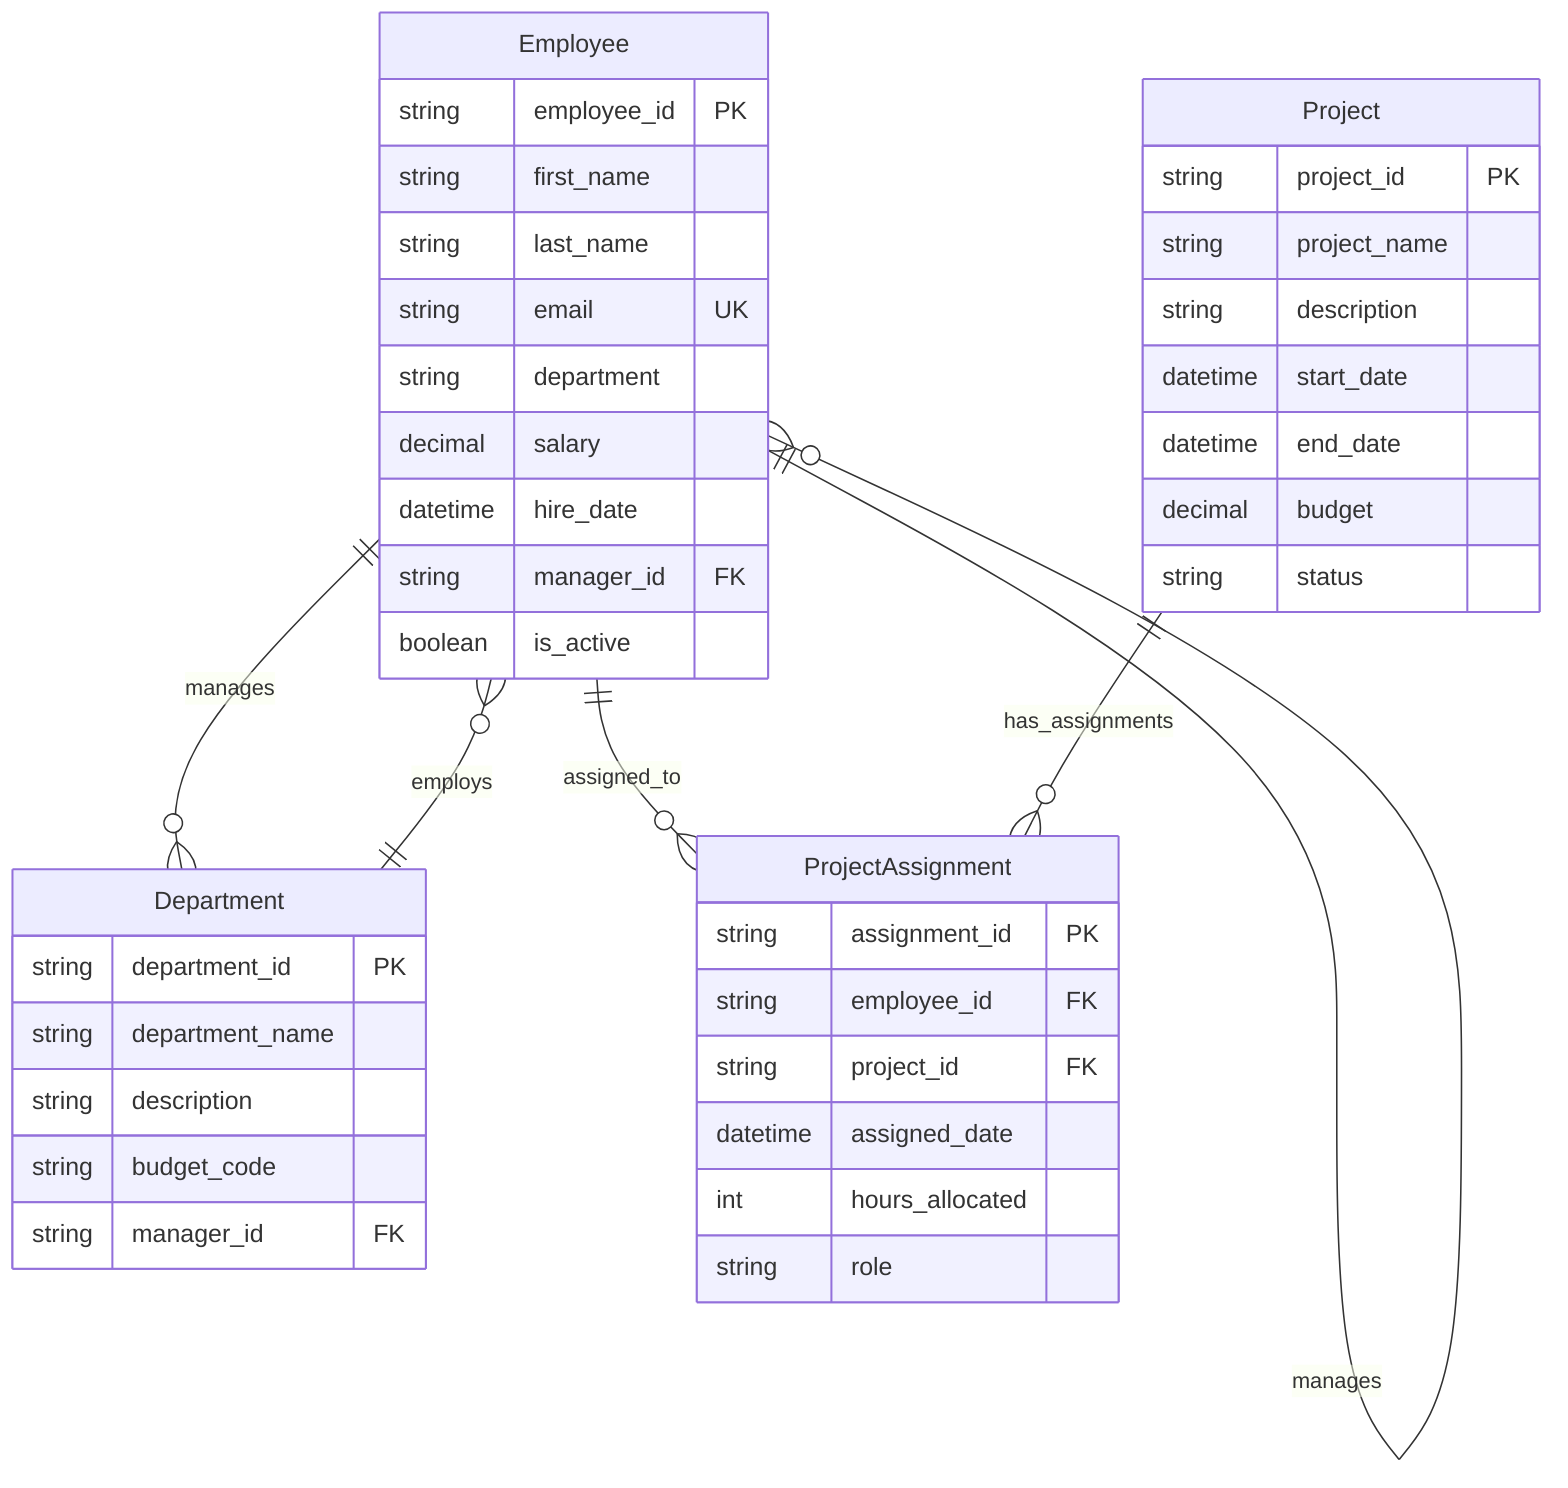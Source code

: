 erDiagram
    Employee {
        string employee_id PK
        string first_name
        string last_name
        string email UK
        string department
        decimal salary
        datetime hire_date
        string manager_id FK
        boolean is_active
    }
    
    Department {
        string department_id PK
        string department_name
        string description
        string budget_code
        string manager_id FK
    }
    
    Project {
        string project_id PK
        string project_name
        string description
        datetime start_date
        datetime end_date
        decimal budget
        string status
    }
    
    ProjectAssignment {
        string assignment_id PK
        string employee_id FK
        string project_id FK
        datetime assigned_date
        int hours_allocated
        string role
    }
    
    Employee ||--o{ Employee : manages
    Department ||--o{ Employee : employs
    Employee ||--o{ Department : manages
    Employee ||--o{ ProjectAssignment : assigned_to
    Project ||--o{ ProjectAssignment : has_assignments